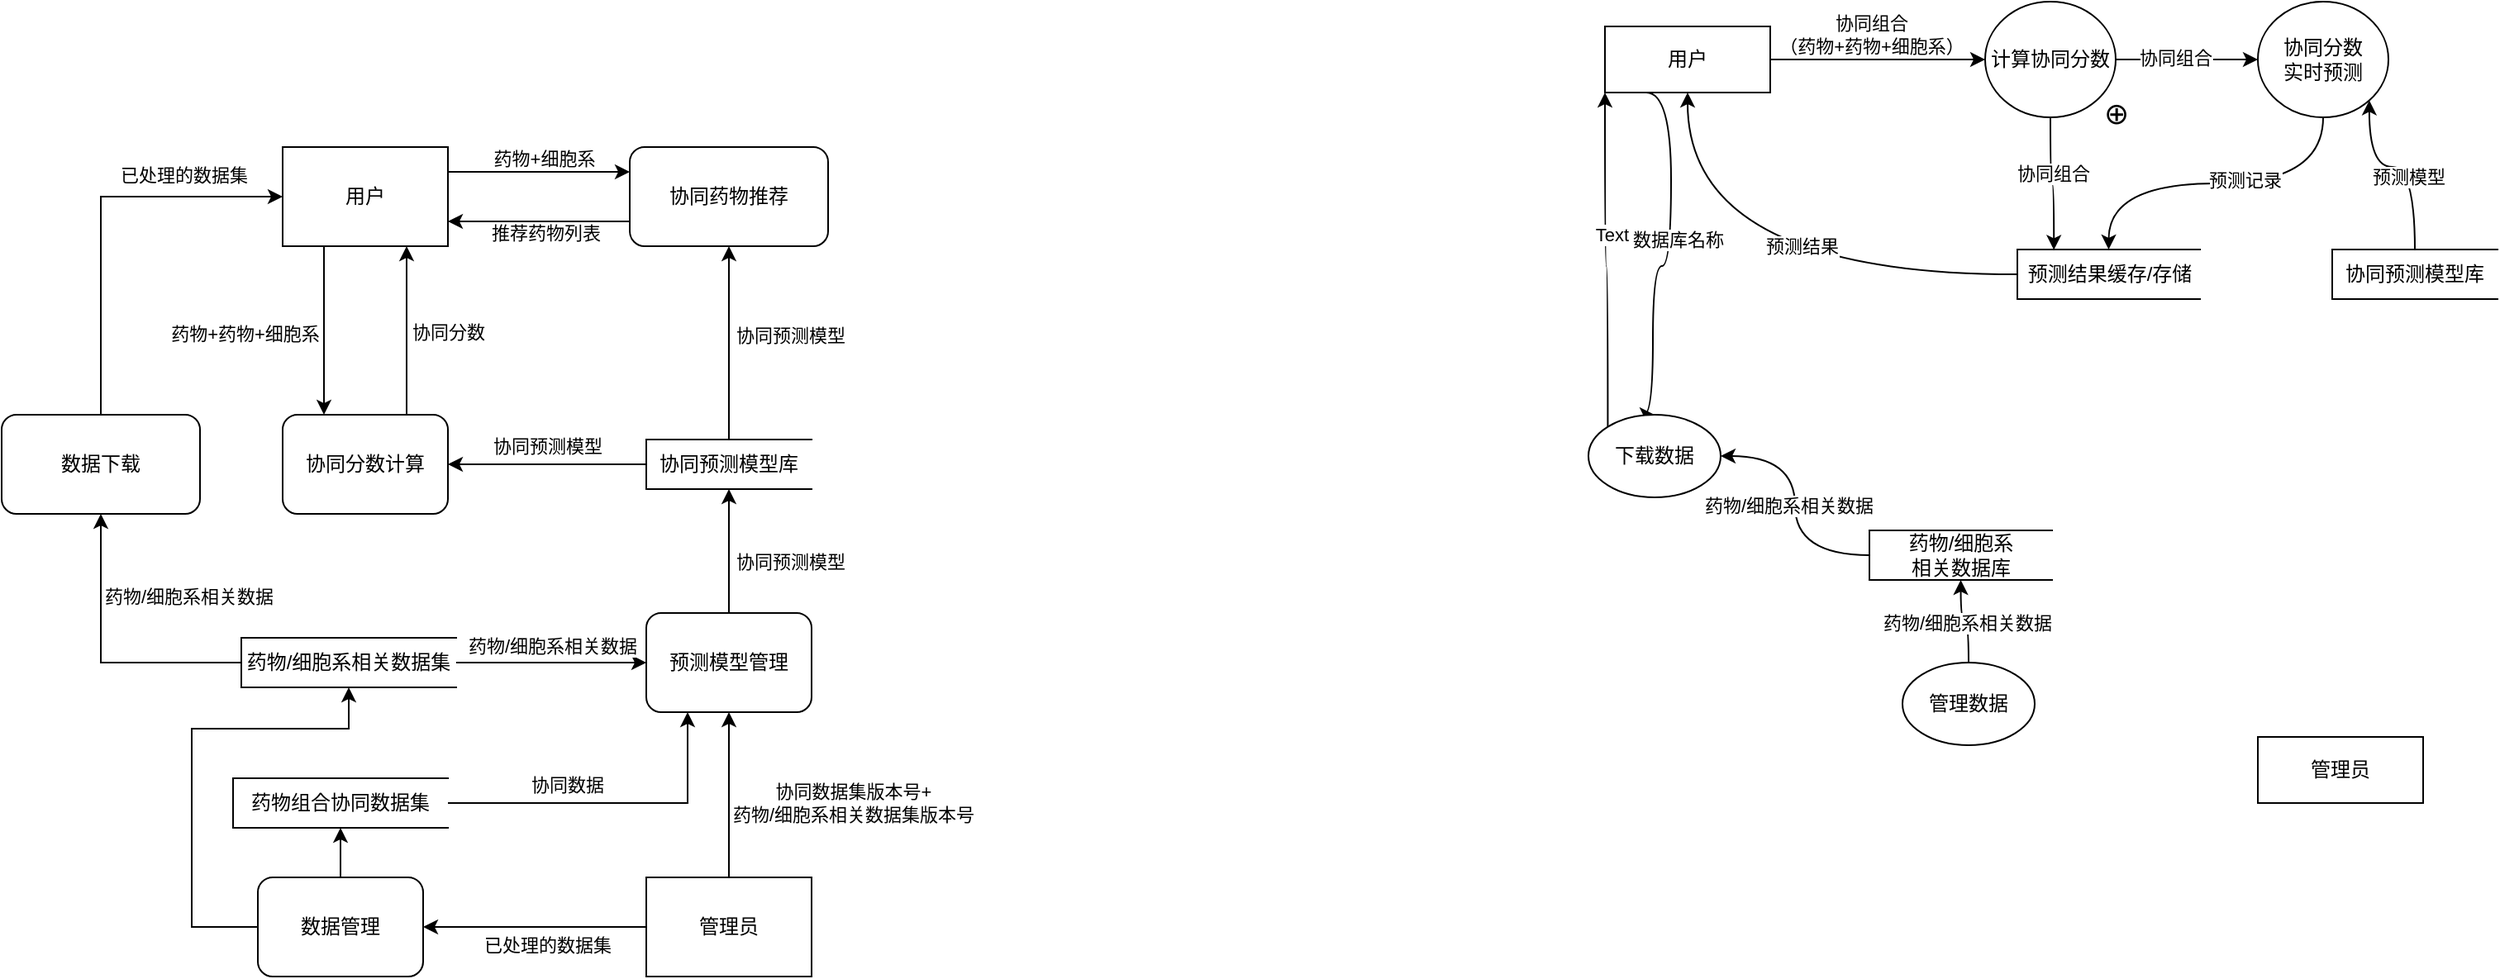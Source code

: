 <mxfile version="24.2.0" type="github">
  <diagram name="第 1 页" id="U61jWdpmHPWYtTih66IY">
    <mxGraphModel dx="2619" dy="684" grid="1" gridSize="10" guides="1" tooltips="1" connect="1" arrows="1" fold="1" page="1" pageScale="1" pageWidth="827" pageHeight="1169" math="0" shadow="0">
      <root>
        <mxCell id="0" />
        <mxCell id="1" parent="0" />
        <mxCell id="jzcvN44zCSnOUiCUqHO0-18" style="edgeStyle=orthogonalEdgeStyle;curved=1;rounded=0;orthogonalLoop=1;jettySize=auto;html=1;exitX=0;exitY=0.5;exitDx=0;exitDy=0;entryX=0.5;entryY=1;entryDx=0;entryDy=0;" edge="1" parent="1" source="jzcvN44zCSnOUiCUqHO0-3" target="jzcvN44zCSnOUiCUqHO0-6">
          <mxGeometry relative="1" as="geometry" />
        </mxCell>
        <mxCell id="jzcvN44zCSnOUiCUqHO0-19" value="预测结果" style="edgeLabel;html=1;align=center;verticalAlign=middle;resizable=0;points=[];" vertex="1" connectable="0" parent="jzcvN44zCSnOUiCUqHO0-18">
          <mxGeometry x="-0.154" y="-17" relative="1" as="geometry">
            <mxPoint as="offset" />
          </mxGeometry>
        </mxCell>
        <mxCell id="jzcvN44zCSnOUiCUqHO0-3" value="预测结果缓存/存储" style="html=1;dashed=0;whiteSpace=wrap;shape=partialRectangle;right=0;" vertex="1" parent="1">
          <mxGeometry x="289.5" y="220" width="110.5" height="30" as="geometry" />
        </mxCell>
        <mxCell id="jzcvN44zCSnOUiCUqHO0-21" style="edgeStyle=orthogonalEdgeStyle;curved=1;rounded=0;orthogonalLoop=1;jettySize=auto;html=1;exitX=1;exitY=0.5;exitDx=0;exitDy=0;entryX=0;entryY=0.5;entryDx=0;entryDy=0;" edge="1" parent="1" source="jzcvN44zCSnOUiCUqHO0-6" target="jzcvN44zCSnOUiCUqHO0-20">
          <mxGeometry relative="1" as="geometry" />
        </mxCell>
        <mxCell id="jzcvN44zCSnOUiCUqHO0-22" value="协同组合&lt;div&gt;（药物+药物+细胞系）&lt;/div&gt;" style="edgeLabel;html=1;align=center;verticalAlign=middle;resizable=0;points=[];" vertex="1" connectable="0" parent="jzcvN44zCSnOUiCUqHO0-21">
          <mxGeometry x="-0.45" y="5" relative="1" as="geometry">
            <mxPoint x="25" y="-10" as="offset" />
          </mxGeometry>
        </mxCell>
        <mxCell id="jzcvN44zCSnOUiCUqHO0-41" style="edgeStyle=orthogonalEdgeStyle;curved=1;rounded=0;orthogonalLoop=1;jettySize=auto;html=1;exitX=0.25;exitY=1;exitDx=0;exitDy=0;entryX=0.5;entryY=0;entryDx=0;entryDy=0;" edge="1" parent="1" source="jzcvN44zCSnOUiCUqHO0-6" target="jzcvN44zCSnOUiCUqHO0-40">
          <mxGeometry relative="1" as="geometry">
            <Array as="points">
              <mxPoint x="80" y="125" />
              <mxPoint x="80" y="230" />
              <mxPoint x="69" y="230" />
            </Array>
          </mxGeometry>
        </mxCell>
        <mxCell id="jzcvN44zCSnOUiCUqHO0-42" value="数据库名称" style="edgeLabel;html=1;align=center;verticalAlign=middle;resizable=0;points=[];" vertex="1" connectable="0" parent="jzcvN44zCSnOUiCUqHO0-41">
          <mxGeometry x="-0.067" y="4" relative="1" as="geometry">
            <mxPoint as="offset" />
          </mxGeometry>
        </mxCell>
        <mxCell id="jzcvN44zCSnOUiCUqHO0-6" value="用户" style="rounded=0;whiteSpace=wrap;html=1;" vertex="1" parent="1">
          <mxGeometry x="40" y="85" width="100" height="40" as="geometry" />
        </mxCell>
        <mxCell id="jzcvN44zCSnOUiCUqHO0-16" style="edgeStyle=orthogonalEdgeStyle;curved=1;rounded=0;orthogonalLoop=1;jettySize=auto;html=1;exitX=0.5;exitY=1;exitDx=0;exitDy=0;entryX=0.5;entryY=0;entryDx=0;entryDy=0;" edge="1" parent="1" source="jzcvN44zCSnOUiCUqHO0-7" target="jzcvN44zCSnOUiCUqHO0-3">
          <mxGeometry relative="1" as="geometry" />
        </mxCell>
        <mxCell id="jzcvN44zCSnOUiCUqHO0-17" value="预测记录" style="edgeLabel;html=1;align=center;verticalAlign=middle;resizable=0;points=[];" vertex="1" connectable="0" parent="jzcvN44zCSnOUiCUqHO0-16">
          <mxGeometry x="-0.167" y="-2" relative="1" as="geometry">
            <mxPoint as="offset" />
          </mxGeometry>
        </mxCell>
        <mxCell id="jzcvN44zCSnOUiCUqHO0-7" value="协同分数&lt;br&gt;实时预测" style="shape=ellipse;html=1;dashed=0;whiteSpace=wrap;perimeter=ellipsePerimeter;" vertex="1" parent="1">
          <mxGeometry x="435" y="70" width="79" height="70" as="geometry" />
        </mxCell>
        <mxCell id="jzcvN44zCSnOUiCUqHO0-35" style="edgeStyle=orthogonalEdgeStyle;curved=1;rounded=0;orthogonalLoop=1;jettySize=auto;html=1;exitX=0.5;exitY=0;exitDx=0;exitDy=0;entryX=1;entryY=1;entryDx=0;entryDy=0;" edge="1" parent="1" source="jzcvN44zCSnOUiCUqHO0-12" target="jzcvN44zCSnOUiCUqHO0-7">
          <mxGeometry relative="1" as="geometry">
            <Array as="points">
              <mxPoint x="530" y="170" />
              <mxPoint x="502" y="170" />
            </Array>
          </mxGeometry>
        </mxCell>
        <mxCell id="jzcvN44zCSnOUiCUqHO0-36" value="预测模型" style="edgeLabel;html=1;align=center;verticalAlign=middle;resizable=0;points=[];" vertex="1" connectable="0" parent="jzcvN44zCSnOUiCUqHO0-35">
          <mxGeometry x="-0.248" y="4" relative="1" as="geometry">
            <mxPoint as="offset" />
          </mxGeometry>
        </mxCell>
        <mxCell id="jzcvN44zCSnOUiCUqHO0-12" value="协同预测模型库" style="html=1;dashed=0;whiteSpace=wrap;shape=partialRectangle;right=0;" vertex="1" parent="1">
          <mxGeometry x="480" y="220" width="100" height="30" as="geometry" />
        </mxCell>
        <mxCell id="jzcvN44zCSnOUiCUqHO0-27" style="edgeStyle=orthogonalEdgeStyle;curved=1;rounded=0;orthogonalLoop=1;jettySize=auto;html=1;exitX=1;exitY=0.5;exitDx=0;exitDy=0;entryX=0;entryY=0.5;entryDx=0;entryDy=0;" edge="1" parent="1" source="jzcvN44zCSnOUiCUqHO0-20" target="jzcvN44zCSnOUiCUqHO0-7">
          <mxGeometry relative="1" as="geometry" />
        </mxCell>
        <mxCell id="jzcvN44zCSnOUiCUqHO0-34" value="协同组合" style="edgeLabel;html=1;align=center;verticalAlign=middle;resizable=0;points=[];" vertex="1" connectable="0" parent="jzcvN44zCSnOUiCUqHO0-27">
          <mxGeometry x="-0.176" y="1" relative="1" as="geometry">
            <mxPoint as="offset" />
          </mxGeometry>
        </mxCell>
        <mxCell id="jzcvN44zCSnOUiCUqHO0-20" value="计算协同分数" style="shape=ellipse;html=1;dashed=0;whiteSpace=wrap;perimeter=ellipsePerimeter;" vertex="1" parent="1">
          <mxGeometry x="270" y="70" width="79" height="70" as="geometry" />
        </mxCell>
        <UserObject label="&lt;h3 style=&quot;margin: 0px 0px 4px; padding: 0px; list-style: none; font: 400 18px / 22px Arial, sans-serif; letter-spacing: normal; orphans: 2; text-align: start; text-indent: 0px; text-transform: none; widows: 2; word-spacing: 0px; -webkit-text-stroke-width: 0px; white-space: normal; background-color: rgb(255, 255, 255); text-decoration-thickness: initial; text-decoration-style: initial; text-decoration-color: initial;&quot; class=&quot;c-title t t tts-title&quot;&gt;&lt;font color=&quot;#000000&quot;&gt;⊕&lt;/font&gt;&lt;/h3&gt;" id="jzcvN44zCSnOUiCUqHO0-28">
          <mxCell style="text;whiteSpace=wrap;html=1;" vertex="1" parent="1">
            <mxGeometry x="340" y="120" width="21" height="30" as="geometry" />
          </mxCell>
        </UserObject>
        <mxCell id="jzcvN44zCSnOUiCUqHO0-32" style="edgeStyle=orthogonalEdgeStyle;curved=1;rounded=0;orthogonalLoop=1;jettySize=auto;html=1;exitX=0.5;exitY=1;exitDx=0;exitDy=0;entryX=0.2;entryY=0.007;entryDx=0;entryDy=0;entryPerimeter=0;" edge="1" parent="1" source="jzcvN44zCSnOUiCUqHO0-20" target="jzcvN44zCSnOUiCUqHO0-3">
          <mxGeometry relative="1" as="geometry" />
        </mxCell>
        <mxCell id="jzcvN44zCSnOUiCUqHO0-33" value="协同组合" style="edgeLabel;html=1;align=center;verticalAlign=middle;resizable=0;points=[];" vertex="1" connectable="0" parent="jzcvN44zCSnOUiCUqHO0-32">
          <mxGeometry x="-0.169" y="1" relative="1" as="geometry">
            <mxPoint as="offset" />
          </mxGeometry>
        </mxCell>
        <mxCell id="jzcvN44zCSnOUiCUqHO0-45" style="edgeStyle=orthogonalEdgeStyle;curved=1;rounded=0;orthogonalLoop=1;jettySize=auto;html=1;exitX=0;exitY=0.5;exitDx=0;exitDy=0;entryX=1;entryY=0.5;entryDx=0;entryDy=0;" edge="1" parent="1" source="jzcvN44zCSnOUiCUqHO0-39" target="jzcvN44zCSnOUiCUqHO0-40">
          <mxGeometry relative="1" as="geometry" />
        </mxCell>
        <mxCell id="jzcvN44zCSnOUiCUqHO0-46" value="药物/细胞系相关数据" style="edgeLabel;html=1;align=center;verticalAlign=middle;resizable=0;points=[];" vertex="1" connectable="0" parent="jzcvN44zCSnOUiCUqHO0-45">
          <mxGeometry x="0.159" y="4" relative="1" as="geometry">
            <mxPoint y="12" as="offset" />
          </mxGeometry>
        </mxCell>
        <mxCell id="jzcvN44zCSnOUiCUqHO0-39" value="药物/细胞系&lt;div&gt;&lt;span style=&quot;background-color: initial;&quot;&gt;相关数据库&lt;/span&gt;&lt;/div&gt;" style="html=1;dashed=0;whiteSpace=wrap;shape=partialRectangle;right=0;" vertex="1" parent="1">
          <mxGeometry x="200" y="390" width="110.5" height="30" as="geometry" />
        </mxCell>
        <mxCell id="jzcvN44zCSnOUiCUqHO0-52" style="edgeStyle=orthogonalEdgeStyle;curved=1;rounded=0;orthogonalLoop=1;jettySize=auto;html=1;exitX=0;exitY=0;exitDx=0;exitDy=0;entryX=0;entryY=1;entryDx=0;entryDy=0;" edge="1" parent="1" source="jzcvN44zCSnOUiCUqHO0-40" target="jzcvN44zCSnOUiCUqHO0-6">
          <mxGeometry relative="1" as="geometry">
            <Array as="points">
              <mxPoint x="42" y="230" />
              <mxPoint x="40" y="230" />
            </Array>
          </mxGeometry>
        </mxCell>
        <mxCell id="jzcvN44zCSnOUiCUqHO0-53" value="Text" style="edgeLabel;html=1;align=center;verticalAlign=middle;resizable=0;points=[];" vertex="1" connectable="0" parent="jzcvN44zCSnOUiCUqHO0-52">
          <mxGeometry x="0.159" y="-4" relative="1" as="geometry">
            <mxPoint as="offset" />
          </mxGeometry>
        </mxCell>
        <mxCell id="jzcvN44zCSnOUiCUqHO0-40" value="下载数据" style="shape=ellipse;html=1;dashed=0;whiteSpace=wrap;perimeter=ellipsePerimeter;" vertex="1" parent="1">
          <mxGeometry x="30" y="320" width="80" height="50" as="geometry" />
        </mxCell>
        <mxCell id="jzcvN44zCSnOUiCUqHO0-47" value="管理员" style="rounded=0;whiteSpace=wrap;html=1;" vertex="1" parent="1">
          <mxGeometry x="435" y="515" width="100" height="40" as="geometry" />
        </mxCell>
        <mxCell id="jzcvN44zCSnOUiCUqHO0-49" style="edgeStyle=orthogonalEdgeStyle;curved=1;rounded=0;orthogonalLoop=1;jettySize=auto;html=1;exitX=0.5;exitY=0;exitDx=0;exitDy=0;entryX=0.5;entryY=1;entryDx=0;entryDy=0;" edge="1" parent="1" source="jzcvN44zCSnOUiCUqHO0-48" target="jzcvN44zCSnOUiCUqHO0-39">
          <mxGeometry relative="1" as="geometry" />
        </mxCell>
        <mxCell id="jzcvN44zCSnOUiCUqHO0-51" value="药物/细胞系相关数据" style="edgeLabel;html=1;align=center;verticalAlign=middle;resizable=0;points=[];" vertex="1" connectable="0" parent="jzcvN44zCSnOUiCUqHO0-49">
          <mxGeometry x="-0.102" y="1" relative="1" as="geometry">
            <mxPoint as="offset" />
          </mxGeometry>
        </mxCell>
        <mxCell id="jzcvN44zCSnOUiCUqHO0-48" value="管理数据" style="shape=ellipse;html=1;dashed=0;whiteSpace=wrap;perimeter=ellipsePerimeter;" vertex="1" parent="1">
          <mxGeometry x="220" y="470" width="80" height="50" as="geometry" />
        </mxCell>
        <mxCell id="jzcvN44zCSnOUiCUqHO0-63" style="edgeStyle=none;rounded=0;orthogonalLoop=1;jettySize=auto;html=1;exitX=1;exitY=0.25;exitDx=0;exitDy=0;entryX=0;entryY=0.25;entryDx=0;entryDy=0;" edge="1" parent="1" source="jzcvN44zCSnOUiCUqHO0-54" target="jzcvN44zCSnOUiCUqHO0-55">
          <mxGeometry relative="1" as="geometry" />
        </mxCell>
        <mxCell id="jzcvN44zCSnOUiCUqHO0-64" value="药物+细胞系" style="edgeLabel;html=1;align=center;verticalAlign=middle;resizable=0;points=[];" vertex="1" connectable="0" parent="jzcvN44zCSnOUiCUqHO0-63">
          <mxGeometry x="-0.314" y="-2" relative="1" as="geometry">
            <mxPoint x="20" y="-10" as="offset" />
          </mxGeometry>
        </mxCell>
        <mxCell id="jzcvN44zCSnOUiCUqHO0-66" style="edgeStyle=none;rounded=0;orthogonalLoop=1;jettySize=auto;html=1;exitX=0.25;exitY=1;exitDx=0;exitDy=0;entryX=0.25;entryY=0;entryDx=0;entryDy=0;" edge="1" parent="1" source="jzcvN44zCSnOUiCUqHO0-54" target="jzcvN44zCSnOUiCUqHO0-65">
          <mxGeometry relative="1" as="geometry" />
        </mxCell>
        <mxCell id="jzcvN44zCSnOUiCUqHO0-70" value="药物+药物+细胞系" style="edgeLabel;html=1;align=center;verticalAlign=middle;resizable=0;points=[];" vertex="1" connectable="0" parent="jzcvN44zCSnOUiCUqHO0-66">
          <mxGeometry x="-0.102" y="2" relative="1" as="geometry">
            <mxPoint x="-50" y="7" as="offset" />
          </mxGeometry>
        </mxCell>
        <mxCell id="jzcvN44zCSnOUiCUqHO0-54" value="用户" style="rounded=0;whiteSpace=wrap;html=1;" vertex="1" parent="1">
          <mxGeometry x="-760" y="158" width="100" height="60" as="geometry" />
        </mxCell>
        <mxCell id="jzcvN44zCSnOUiCUqHO0-60" style="edgeStyle=none;rounded=0;orthogonalLoop=1;jettySize=auto;html=1;exitX=0;exitY=0.75;exitDx=0;exitDy=0;entryX=1;entryY=0.75;entryDx=0;entryDy=0;" edge="1" parent="1" source="jzcvN44zCSnOUiCUqHO0-55" target="jzcvN44zCSnOUiCUqHO0-54">
          <mxGeometry relative="1" as="geometry" />
        </mxCell>
        <mxCell id="jzcvN44zCSnOUiCUqHO0-61" value="推荐药物列表" style="edgeLabel;html=1;align=center;verticalAlign=middle;resizable=0;points=[];" vertex="1" connectable="0" parent="jzcvN44zCSnOUiCUqHO0-60">
          <mxGeometry x="-0.063" y="3" relative="1" as="geometry">
            <mxPoint y="4" as="offset" />
          </mxGeometry>
        </mxCell>
        <mxCell id="jzcvN44zCSnOUiCUqHO0-55" value="协同药物推荐" style="rounded=1;whiteSpace=wrap;html=1;" vertex="1" parent="1">
          <mxGeometry x="-550" y="158" width="120" height="60" as="geometry" />
        </mxCell>
        <mxCell id="jzcvN44zCSnOUiCUqHO0-67" style="edgeStyle=none;rounded=0;orthogonalLoop=1;jettySize=auto;html=1;exitX=0.75;exitY=0;exitDx=0;exitDy=0;entryX=0.75;entryY=1;entryDx=0;entryDy=0;" edge="1" parent="1" source="jzcvN44zCSnOUiCUqHO0-65" target="jzcvN44zCSnOUiCUqHO0-54">
          <mxGeometry relative="1" as="geometry" />
        </mxCell>
        <mxCell id="jzcvN44zCSnOUiCUqHO0-68" value="协同分数" style="edgeLabel;html=1;align=center;verticalAlign=middle;resizable=0;points=[];" vertex="1" connectable="0" parent="jzcvN44zCSnOUiCUqHO0-67">
          <mxGeometry x="0.137" relative="1" as="geometry">
            <mxPoint x="25" y="8" as="offset" />
          </mxGeometry>
        </mxCell>
        <mxCell id="jzcvN44zCSnOUiCUqHO0-65" value="协同分数计算" style="rounded=1;whiteSpace=wrap;html=1;" vertex="1" parent="1">
          <mxGeometry x="-760" y="320" width="100" height="60" as="geometry" />
        </mxCell>
        <mxCell id="jzcvN44zCSnOUiCUqHO0-74" style="edgeStyle=none;rounded=0;orthogonalLoop=1;jettySize=auto;html=1;exitX=0.5;exitY=0;exitDx=0;exitDy=0;" edge="1" parent="1" source="jzcvN44zCSnOUiCUqHO0-73" target="jzcvN44zCSnOUiCUqHO0-55">
          <mxGeometry relative="1" as="geometry" />
        </mxCell>
        <mxCell id="jzcvN44zCSnOUiCUqHO0-75" style="edgeStyle=none;rounded=0;orthogonalLoop=1;jettySize=auto;html=1;exitX=0;exitY=0.5;exitDx=0;exitDy=0;" edge="1" parent="1" source="jzcvN44zCSnOUiCUqHO0-73" target="jzcvN44zCSnOUiCUqHO0-65">
          <mxGeometry relative="1" as="geometry" />
        </mxCell>
        <mxCell id="jzcvN44zCSnOUiCUqHO0-76" value="协同预测模型" style="edgeLabel;html=1;align=center;verticalAlign=middle;resizable=0;points=[];" vertex="1" connectable="0" parent="jzcvN44zCSnOUiCUqHO0-75">
          <mxGeometry x="0.224" y="3" relative="1" as="geometry">
            <mxPoint x="13" y="-14" as="offset" />
          </mxGeometry>
        </mxCell>
        <mxCell id="jzcvN44zCSnOUiCUqHO0-73" value="协同预测模型库" style="html=1;dashed=0;whiteSpace=wrap;shape=partialRectangle;right=0;" vertex="1" parent="1">
          <mxGeometry x="-540" y="335" width="100" height="30" as="geometry" />
        </mxCell>
        <mxCell id="jzcvN44zCSnOUiCUqHO0-77" value="协同预测模型" style="edgeLabel;html=1;align=center;verticalAlign=middle;resizable=0;points=[];" vertex="1" connectable="0" parent="1">
          <mxGeometry x="-453.003" y="272" as="geometry" />
        </mxCell>
        <mxCell id="jzcvN44zCSnOUiCUqHO0-88" style="edgeStyle=none;rounded=0;orthogonalLoop=1;jettySize=auto;html=1;exitX=0;exitY=0.5;exitDx=0;exitDy=0;entryX=1;entryY=0.5;entryDx=0;entryDy=0;" edge="1" parent="1" source="jzcvN44zCSnOUiCUqHO0-81" target="jzcvN44zCSnOUiCUqHO0-86">
          <mxGeometry relative="1" as="geometry" />
        </mxCell>
        <mxCell id="jzcvN44zCSnOUiCUqHO0-94" value="已处理的数据集" style="edgeLabel;html=1;align=center;verticalAlign=middle;resizable=0;points=[];" vertex="1" connectable="0" parent="jzcvN44zCSnOUiCUqHO0-88">
          <mxGeometry x="-0.437" y="1" relative="1" as="geometry">
            <mxPoint x="-22" y="10" as="offset" />
          </mxGeometry>
        </mxCell>
        <mxCell id="jzcvN44zCSnOUiCUqHO0-91" style="edgeStyle=none;rounded=0;orthogonalLoop=1;jettySize=auto;html=1;exitX=0.5;exitY=0;exitDx=0;exitDy=0;" edge="1" parent="1" source="jzcvN44zCSnOUiCUqHO0-81">
          <mxGeometry relative="1" as="geometry">
            <mxPoint x="-490" y="500" as="targetPoint" />
          </mxGeometry>
        </mxCell>
        <mxCell id="jzcvN44zCSnOUiCUqHO0-104" value="协同数据集版本号+&lt;div&gt;药物/细胞系相关数据集版本号&lt;/div&gt;" style="edgeLabel;html=1;align=center;verticalAlign=middle;resizable=0;points=[];" vertex="1" connectable="0" parent="jzcvN44zCSnOUiCUqHO0-91">
          <mxGeometry x="-0.115" y="1" relative="1" as="geometry">
            <mxPoint x="76" y="-1" as="offset" />
          </mxGeometry>
        </mxCell>
        <mxCell id="jzcvN44zCSnOUiCUqHO0-81" value="管理员" style="rounded=0;whiteSpace=wrap;html=1;" vertex="1" parent="1">
          <mxGeometry x="-540" y="600" width="100" height="60" as="geometry" />
        </mxCell>
        <mxCell id="jzcvN44zCSnOUiCUqHO0-83" style="edgeStyle=none;rounded=0;orthogonalLoop=1;jettySize=auto;html=1;exitX=0.5;exitY=0;exitDx=0;exitDy=0;entryX=0.5;entryY=1;entryDx=0;entryDy=0;" edge="1" parent="1" source="jzcvN44zCSnOUiCUqHO0-82" target="jzcvN44zCSnOUiCUqHO0-73">
          <mxGeometry relative="1" as="geometry" />
        </mxCell>
        <mxCell id="jzcvN44zCSnOUiCUqHO0-84" value="协同预测模型" style="edgeLabel;html=1;align=center;verticalAlign=middle;resizable=0;points=[];" vertex="1" connectable="0" parent="jzcvN44zCSnOUiCUqHO0-83">
          <mxGeometry x="0.131" y="2" relative="1" as="geometry">
            <mxPoint x="39" y="11" as="offset" />
          </mxGeometry>
        </mxCell>
        <mxCell id="jzcvN44zCSnOUiCUqHO0-82" value="预测模型管理" style="rounded=1;whiteSpace=wrap;html=1;" vertex="1" parent="1">
          <mxGeometry x="-540" y="440" width="100" height="60" as="geometry" />
        </mxCell>
        <mxCell id="jzcvN44zCSnOUiCUqHO0-100" style="edgeStyle=none;rounded=0;orthogonalLoop=1;jettySize=auto;html=1;exitX=1;exitY=0.5;exitDx=0;exitDy=0;entryX=0;entryY=0.5;entryDx=0;entryDy=0;" edge="1" parent="1" source="jzcvN44zCSnOUiCUqHO0-85" target="jzcvN44zCSnOUiCUqHO0-82">
          <mxGeometry relative="1" as="geometry" />
        </mxCell>
        <mxCell id="jzcvN44zCSnOUiCUqHO0-108" style="edgeStyle=orthogonalEdgeStyle;rounded=0;orthogonalLoop=1;jettySize=auto;html=1;exitX=0;exitY=0.5;exitDx=0;exitDy=0;entryX=0.5;entryY=1;entryDx=0;entryDy=0;" edge="1" parent="1" source="jzcvN44zCSnOUiCUqHO0-85" target="jzcvN44zCSnOUiCUqHO0-105">
          <mxGeometry relative="1" as="geometry" />
        </mxCell>
        <mxCell id="jzcvN44zCSnOUiCUqHO0-85" value="药物/细胞系相关数据集" style="html=1;dashed=0;whiteSpace=wrap;shape=partialRectangle;right=0;" vertex="1" parent="1">
          <mxGeometry x="-785" y="455" width="130" height="30" as="geometry" />
        </mxCell>
        <mxCell id="jzcvN44zCSnOUiCUqHO0-98" style="edgeStyle=none;rounded=0;orthogonalLoop=1;jettySize=auto;html=1;exitX=0.5;exitY=0;exitDx=0;exitDy=0;entryX=0.5;entryY=1;entryDx=0;entryDy=0;" edge="1" parent="1" source="jzcvN44zCSnOUiCUqHO0-86" target="jzcvN44zCSnOUiCUqHO0-87">
          <mxGeometry relative="1" as="geometry" />
        </mxCell>
        <mxCell id="jzcvN44zCSnOUiCUqHO0-99" style="edgeStyle=orthogonalEdgeStyle;rounded=0;orthogonalLoop=1;jettySize=auto;html=1;exitX=0;exitY=0.5;exitDx=0;exitDy=0;entryX=0.5;entryY=1;entryDx=0;entryDy=0;" edge="1" parent="1" source="jzcvN44zCSnOUiCUqHO0-86" target="jzcvN44zCSnOUiCUqHO0-85">
          <mxGeometry relative="1" as="geometry">
            <Array as="points">
              <mxPoint x="-815" y="630" />
              <mxPoint x="-815" y="510" />
              <mxPoint x="-720" y="510" />
            </Array>
          </mxGeometry>
        </mxCell>
        <mxCell id="jzcvN44zCSnOUiCUqHO0-86" value="数据管理" style="rounded=1;whiteSpace=wrap;html=1;" vertex="1" parent="1">
          <mxGeometry x="-775" y="600" width="100" height="60" as="geometry" />
        </mxCell>
        <mxCell id="jzcvN44zCSnOUiCUqHO0-102" style="edgeStyle=orthogonalEdgeStyle;rounded=0;orthogonalLoop=1;jettySize=auto;html=1;exitX=1;exitY=0.5;exitDx=0;exitDy=0;entryX=0.25;entryY=1;entryDx=0;entryDy=0;" edge="1" parent="1" source="jzcvN44zCSnOUiCUqHO0-87" target="jzcvN44zCSnOUiCUqHO0-82">
          <mxGeometry relative="1" as="geometry" />
        </mxCell>
        <mxCell id="jzcvN44zCSnOUiCUqHO0-103" value="协同数据" style="edgeLabel;html=1;align=center;verticalAlign=middle;resizable=0;points=[];" vertex="1" connectable="0" parent="jzcvN44zCSnOUiCUqHO0-102">
          <mxGeometry x="-0.324" y="1" relative="1" as="geometry">
            <mxPoint x="4" y="-10" as="offset" />
          </mxGeometry>
        </mxCell>
        <mxCell id="jzcvN44zCSnOUiCUqHO0-87" value="药物组合协同数据集" style="html=1;dashed=0;whiteSpace=wrap;shape=partialRectangle;right=0;" vertex="1" parent="1">
          <mxGeometry x="-790" y="540" width="130" height="30" as="geometry" />
        </mxCell>
        <mxCell id="jzcvN44zCSnOUiCUqHO0-97" style="edgeStyle=none;rounded=0;orthogonalLoop=1;jettySize=auto;html=1;exitX=0.75;exitY=0;exitDx=0;exitDy=0;" edge="1" parent="1" source="jzcvN44zCSnOUiCUqHO0-87" target="jzcvN44zCSnOUiCUqHO0-87">
          <mxGeometry relative="1" as="geometry" />
        </mxCell>
        <mxCell id="jzcvN44zCSnOUiCUqHO0-101" value="药物/细胞系相关数据" style="edgeLabel;html=1;align=center;verticalAlign=middle;resizable=0;points=[];" vertex="1" connectable="0" parent="1">
          <mxGeometry x="-590.003" y="460" as="geometry">
            <mxPoint x="-7" as="offset" />
          </mxGeometry>
        </mxCell>
        <mxCell id="jzcvN44zCSnOUiCUqHO0-106" style="edgeStyle=orthogonalEdgeStyle;rounded=0;orthogonalLoop=1;jettySize=auto;html=1;exitX=0.5;exitY=0;exitDx=0;exitDy=0;entryX=0;entryY=0.5;entryDx=0;entryDy=0;" edge="1" parent="1" source="jzcvN44zCSnOUiCUqHO0-105" target="jzcvN44zCSnOUiCUqHO0-54">
          <mxGeometry relative="1" as="geometry" />
        </mxCell>
        <mxCell id="jzcvN44zCSnOUiCUqHO0-107" value="已处理的数据集" style="edgeLabel;html=1;align=center;verticalAlign=middle;resizable=0;points=[];" vertex="1" connectable="0" parent="jzcvN44zCSnOUiCUqHO0-106">
          <mxGeometry x="-0.076" relative="1" as="geometry">
            <mxPoint x="50" y="-33" as="offset" />
          </mxGeometry>
        </mxCell>
        <mxCell id="jzcvN44zCSnOUiCUqHO0-105" value="数据下载" style="rounded=1;whiteSpace=wrap;html=1;" vertex="1" parent="1">
          <mxGeometry x="-930" y="320" width="120" height="60" as="geometry" />
        </mxCell>
        <mxCell id="jzcvN44zCSnOUiCUqHO0-109" value="药物/细胞系相关数据" style="edgeLabel;html=1;align=center;verticalAlign=middle;resizable=0;points=[];" vertex="1" connectable="0" parent="1">
          <mxGeometry x="-810.003" y="430" as="geometry">
            <mxPoint x="-7" as="offset" />
          </mxGeometry>
        </mxCell>
      </root>
    </mxGraphModel>
  </diagram>
</mxfile>
